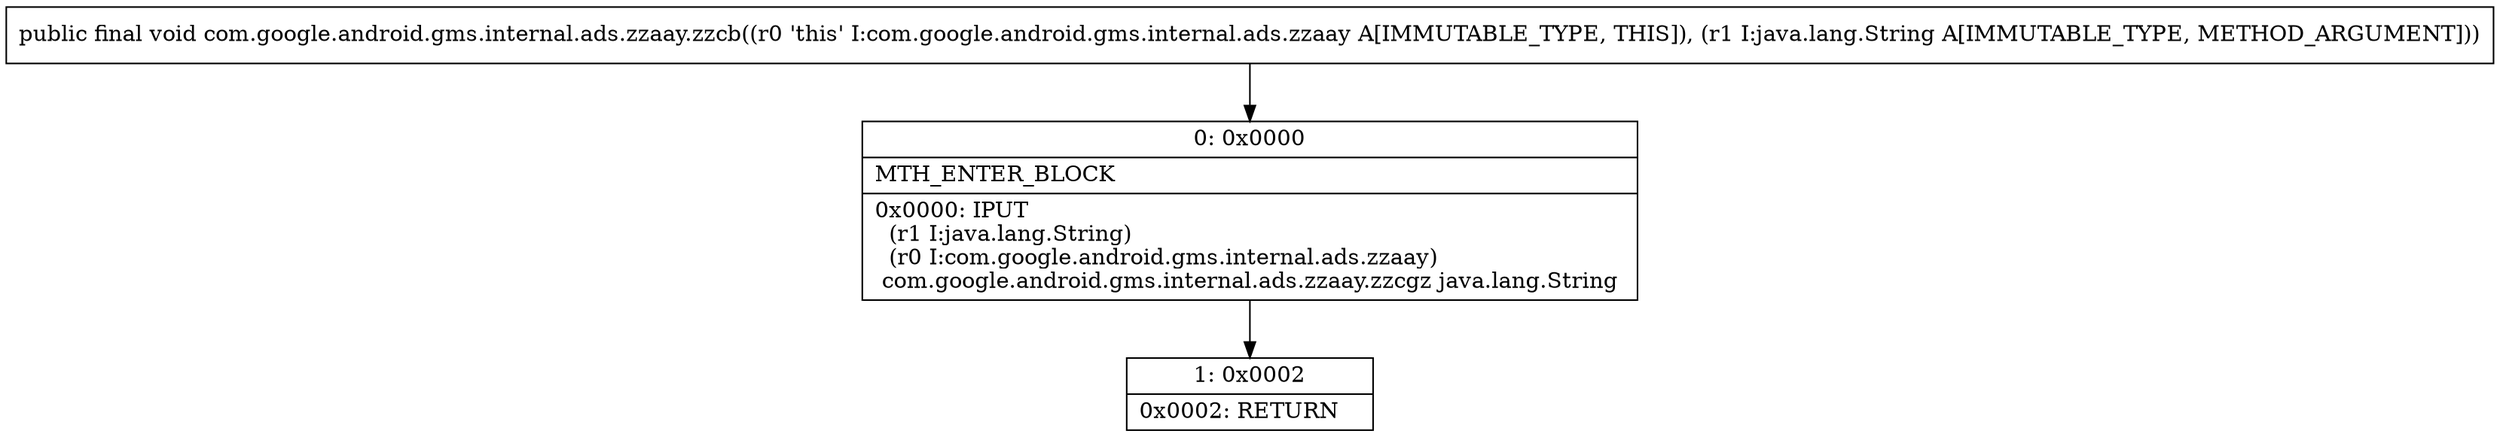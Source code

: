 digraph "CFG forcom.google.android.gms.internal.ads.zzaay.zzcb(Ljava\/lang\/String;)V" {
Node_0 [shape=record,label="{0\:\ 0x0000|MTH_ENTER_BLOCK\l|0x0000: IPUT  \l  (r1 I:java.lang.String)\l  (r0 I:com.google.android.gms.internal.ads.zzaay)\l com.google.android.gms.internal.ads.zzaay.zzcgz java.lang.String \l}"];
Node_1 [shape=record,label="{1\:\ 0x0002|0x0002: RETURN   \l}"];
MethodNode[shape=record,label="{public final void com.google.android.gms.internal.ads.zzaay.zzcb((r0 'this' I:com.google.android.gms.internal.ads.zzaay A[IMMUTABLE_TYPE, THIS]), (r1 I:java.lang.String A[IMMUTABLE_TYPE, METHOD_ARGUMENT])) }"];
MethodNode -> Node_0;
Node_0 -> Node_1;
}

